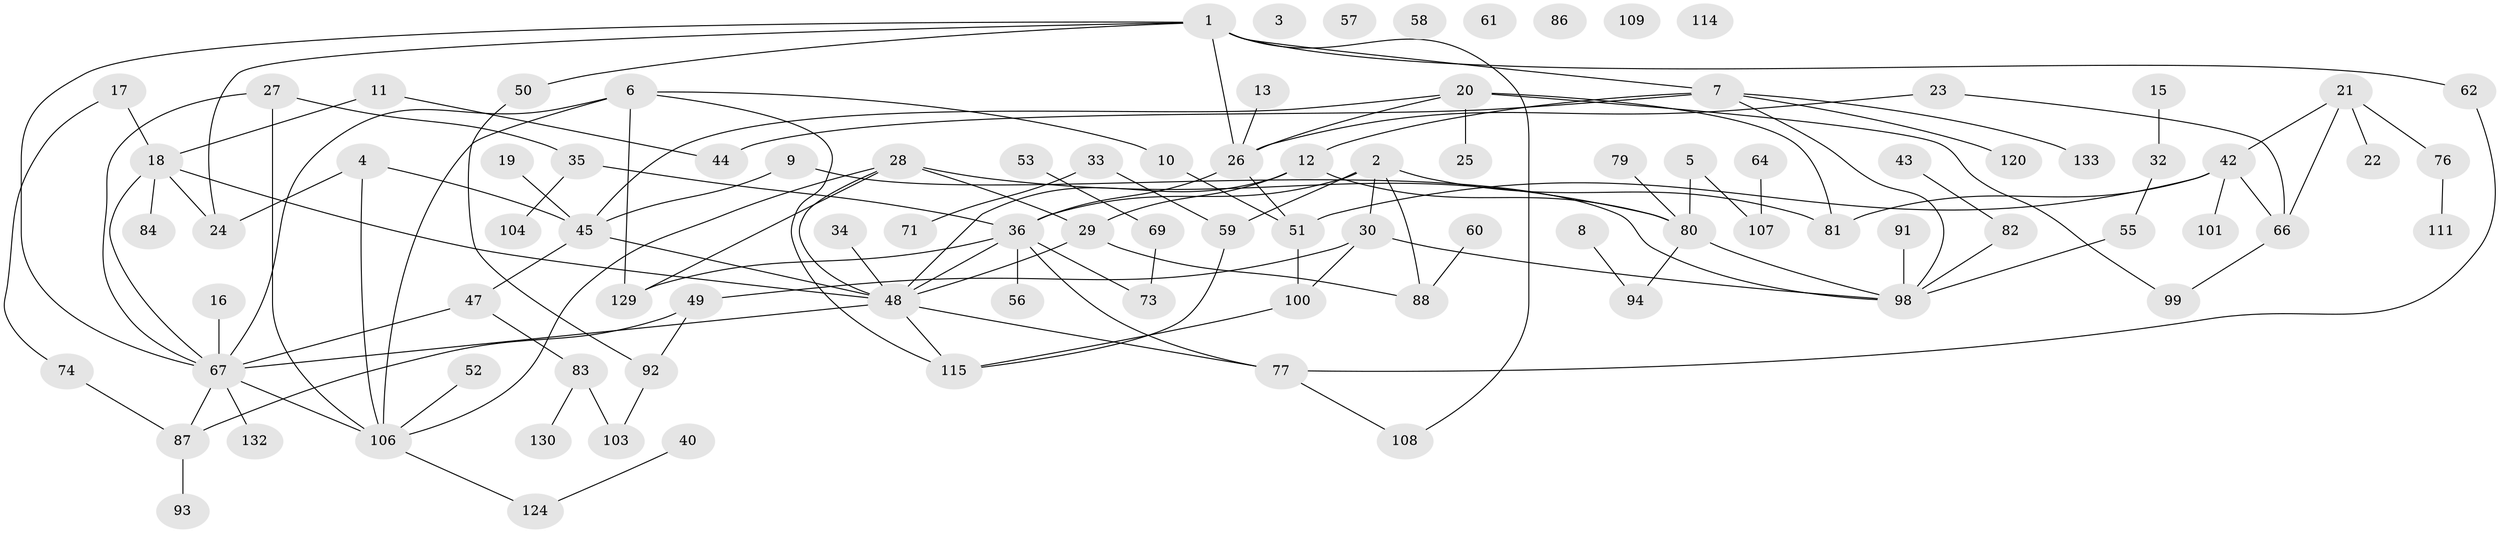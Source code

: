 // Generated by graph-tools (version 1.1) at 2025/23/03/03/25 07:23:26]
// undirected, 95 vertices, 126 edges
graph export_dot {
graph [start="1"]
  node [color=gray90,style=filled];
  1 [super="+37"];
  2 [super="+54"];
  3;
  4;
  5 [super="+75"];
  6;
  7 [super="+14"];
  8 [super="+65"];
  9 [super="+116"];
  10;
  11 [super="+89"];
  12 [super="+105"];
  13;
  15;
  16;
  17;
  18 [super="+39"];
  19;
  20 [super="+41"];
  21 [super="+117"];
  22;
  23;
  24 [super="+68"];
  25;
  26 [super="+72"];
  27;
  28;
  29 [super="+31"];
  30 [super="+38"];
  32 [super="+46"];
  33 [super="+85"];
  34 [super="+123"];
  35 [super="+78"];
  36 [super="+95"];
  40;
  42 [super="+118"];
  43;
  44;
  45 [super="+122"];
  47 [super="+125"];
  48 [super="+90"];
  49;
  50 [super="+97"];
  51 [super="+126"];
  52 [super="+63"];
  53;
  55 [super="+121"];
  56;
  57;
  58;
  59 [super="+113"];
  60;
  61;
  62;
  64;
  66 [super="+110"];
  67 [super="+70"];
  69;
  71;
  73;
  74;
  76;
  77;
  79;
  80 [super="+131"];
  81 [super="+127"];
  82 [super="+96"];
  83;
  84;
  86;
  87 [super="+102"];
  88;
  91;
  92;
  93;
  94;
  98;
  99;
  100 [super="+128"];
  101;
  103;
  104;
  106 [super="+112"];
  107;
  108 [super="+119"];
  109;
  111;
  114;
  115;
  120;
  124;
  129;
  130;
  132;
  133;
  1 -- 7;
  1 -- 50;
  1 -- 67;
  1 -- 24;
  1 -- 62;
  1 -- 108;
  1 -- 26;
  2 -- 30 [weight=2];
  2 -- 36;
  2 -- 59 [weight=2];
  2 -- 88;
  2 -- 81;
  4 -- 106;
  4 -- 24;
  4 -- 45;
  5 -- 107;
  5 -- 80;
  6 -- 10;
  6 -- 67;
  6 -- 106;
  6 -- 115;
  6 -- 129;
  7 -- 120;
  7 -- 133;
  7 -- 98;
  7 -- 44;
  7 -- 12;
  8 -- 94;
  9 -- 45;
  9 -- 98;
  10 -- 51;
  11 -- 18;
  11 -- 44;
  12 -- 80;
  12 -- 29;
  12 -- 48;
  13 -- 26;
  15 -- 32;
  16 -- 67;
  17 -- 18;
  17 -- 74;
  18 -- 67;
  18 -- 24;
  18 -- 84;
  18 -- 48;
  19 -- 45;
  20 -- 25;
  20 -- 99;
  20 -- 45;
  20 -- 26;
  20 -- 81;
  21 -- 66;
  21 -- 22;
  21 -- 42;
  21 -- 76;
  23 -- 26;
  23 -- 66;
  26 -- 36;
  26 -- 51;
  27 -- 35;
  27 -- 67;
  27 -- 106;
  28 -- 29;
  28 -- 106;
  28 -- 129;
  28 -- 80;
  28 -- 48;
  29 -- 48;
  29 -- 88;
  30 -- 98;
  30 -- 100;
  30 -- 49;
  32 -- 55;
  33 -- 71;
  33 -- 59;
  34 -- 48;
  35 -- 104;
  35 -- 36;
  36 -- 77;
  36 -- 48;
  36 -- 129;
  36 -- 56;
  36 -- 73;
  40 -- 124;
  42 -- 81;
  42 -- 101;
  42 -- 51;
  42 -- 66;
  43 -- 82;
  45 -- 48;
  45 -- 47;
  47 -- 83;
  47 -- 67;
  48 -- 77;
  48 -- 67;
  48 -- 115;
  49 -- 92;
  49 -- 87;
  50 -- 92;
  51 -- 100;
  52 -- 106;
  53 -- 69;
  55 -- 98;
  59 -- 115;
  60 -- 88;
  62 -- 77;
  64 -- 107;
  66 -- 99;
  67 -- 132;
  67 -- 106;
  67 -- 87;
  69 -- 73;
  74 -- 87;
  76 -- 111;
  77 -- 108;
  79 -- 80;
  80 -- 94;
  80 -- 98;
  82 -- 98;
  83 -- 103;
  83 -- 130;
  87 -- 93;
  91 -- 98;
  92 -- 103;
  100 -- 115;
  106 -- 124;
}
